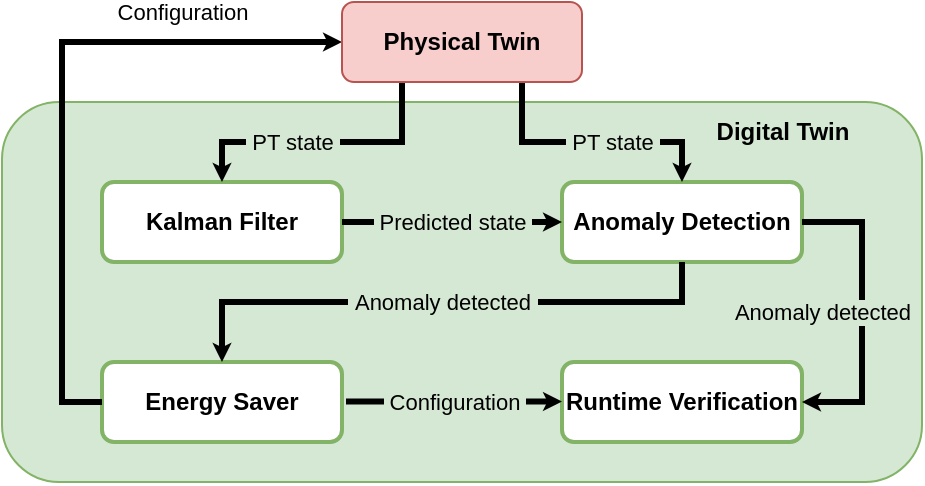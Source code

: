 <mxfile version="24.4.13" type="device">
  <diagram name="Page-1" id="cyqXonA-H3WBY1IQtrzq">
    <mxGraphModel dx="658" dy="824" grid="1" gridSize="10" guides="1" tooltips="1" connect="1" arrows="1" fold="1" page="1" pageScale="1" pageWidth="850" pageHeight="1100" math="0" shadow="0">
      <root>
        <mxCell id="0" />
        <mxCell id="1" parent="0" />
        <mxCell id="1tdCqNNiWmajQdCoqmMS-21" value="" style="rounded=1;whiteSpace=wrap;html=1;fillColor=#d5e8d4;strokeColor=#82b366;" parent="1" vertex="1">
          <mxGeometry x="430" y="80" width="460" height="190" as="geometry" />
        </mxCell>
        <mxCell id="1tdCqNNiWmajQdCoqmMS-10" value="Kalman Filter" style="rounded=1;whiteSpace=wrap;html=1;fillColor=default;strokeColor=#82B366;strokeWidth=2;fontStyle=1" parent="1" vertex="1">
          <mxGeometry x="480" y="120" width="120" height="40" as="geometry" />
        </mxCell>
        <mxCell id="1tdCqNNiWmajQdCoqmMS-13" value="" style="endArrow=none;startArrow=classic;html=1;rounded=0;exitX=0.5;exitY=0;exitDx=0;exitDy=0;strokeWidth=3;startSize=0;jumpSize=0;endSize=0;endFill=0;edgeStyle=orthogonalEdgeStyle;entryX=0.25;entryY=1;entryDx=0;entryDy=0;" parent="1" source="1tdCqNNiWmajQdCoqmMS-10" target="UPaqYMEv9Wp30rF-tyvl-1" edge="1">
          <mxGeometry width="50" height="50" relative="1" as="geometry">
            <mxPoint x="430" y="140" as="sourcePoint" />
            <mxPoint x="600" y="70" as="targetPoint" />
            <Array as="points">
              <mxPoint x="540" y="100" />
              <mxPoint x="630" y="100" />
            </Array>
          </mxGeometry>
        </mxCell>
        <mxCell id="1tdCqNNiWmajQdCoqmMS-25" value="&amp;nbsp;PT state&amp;nbsp;" style="edgeLabel;html=1;align=center;verticalAlign=middle;resizable=0;points=[];labelBackgroundColor=#D5E8D4;fontStyle=0" parent="1tdCqNNiWmajQdCoqmMS-13" vertex="1" connectable="0">
          <mxGeometry relative="1" as="geometry">
            <mxPoint x="-15" as="offset" />
          </mxGeometry>
        </mxCell>
        <mxCell id="1tdCqNNiWmajQdCoqmMS-18" value="Anomaly Detection" style="rounded=1;whiteSpace=wrap;html=1;fillColor=default;strokeColor=#82B366;strokeWidth=2;fontStyle=1" parent="1" vertex="1">
          <mxGeometry x="710" y="120" width="120" height="40" as="geometry" />
        </mxCell>
        <mxCell id="1tdCqNNiWmajQdCoqmMS-19" value="Energy Saver" style="rounded=1;whiteSpace=wrap;html=1;fillColor=default;strokeColor=#82B366;strokeWidth=2;fontStyle=1" parent="1" vertex="1">
          <mxGeometry x="480" y="210" width="120" height="40" as="geometry" />
        </mxCell>
        <mxCell id="1tdCqNNiWmajQdCoqmMS-20" value="Runtime Verification" style="rounded=1;whiteSpace=wrap;html=1;fillColor=default;strokeColor=#82B366;strokeWidth=2;fontStyle=1" parent="1" vertex="1">
          <mxGeometry x="710" y="210" width="120" height="40" as="geometry" />
        </mxCell>
        <mxCell id="1tdCqNNiWmajQdCoqmMS-23" value="" style="endArrow=none;startArrow=classic;html=1;rounded=0;strokeWidth=3;startSize=0;jumpSize=0;endSize=0;endFill=0;exitX=0;exitY=0.5;exitDx=0;exitDy=0;" parent="1" source="1tdCqNNiWmajQdCoqmMS-18" edge="1">
          <mxGeometry width="50" height="50" relative="1" as="geometry">
            <mxPoint x="690" y="140" as="sourcePoint" />
            <mxPoint x="600" y="140" as="targetPoint" />
          </mxGeometry>
        </mxCell>
        <mxCell id="1tdCqNNiWmajQdCoqmMS-29" value="&amp;nbsp;Predicted state&amp;nbsp;" style="edgeLabel;html=1;align=center;verticalAlign=middle;resizable=0;points=[];labelBackgroundColor=#D5E8D4;fontStyle=0" parent="1tdCqNNiWmajQdCoqmMS-23" vertex="1" connectable="0">
          <mxGeometry relative="1" as="geometry">
            <mxPoint as="offset" />
          </mxGeometry>
        </mxCell>
        <mxCell id="1tdCqNNiWmajQdCoqmMS-30" value="" style="endArrow=none;startArrow=classic;html=1;rounded=0;strokeWidth=3;startSize=0;jumpSize=0;endSize=0;endFill=0;entryX=1;entryY=0.5;entryDx=0;entryDy=0;edgeStyle=orthogonalEdgeStyle;exitX=1;exitY=0.5;exitDx=0;exitDy=0;" parent="1" source="1tdCqNNiWmajQdCoqmMS-20" target="1tdCqNNiWmajQdCoqmMS-18" edge="1">
          <mxGeometry width="50" height="50" relative="1" as="geometry">
            <mxPoint x="850" y="260" as="sourcePoint" />
            <mxPoint x="750" y="190" as="targetPoint" />
            <Array as="points">
              <mxPoint x="860" y="230" />
              <mxPoint x="860" y="140" />
            </Array>
          </mxGeometry>
        </mxCell>
        <mxCell id="1tdCqNNiWmajQdCoqmMS-31" value="Anomaly detected" style="edgeLabel;html=1;align=center;verticalAlign=middle;resizable=0;points=[];labelBackgroundColor=#D5E8D4;fontStyle=0" parent="1tdCqNNiWmajQdCoqmMS-30" vertex="1" connectable="0">
          <mxGeometry relative="1" as="geometry">
            <mxPoint x="-20" as="offset" />
          </mxGeometry>
        </mxCell>
        <mxCell id="1tdCqNNiWmajQdCoqmMS-33" value="" style="endArrow=none;startArrow=classic;html=1;rounded=0;strokeWidth=3;startSize=0;jumpSize=0;endSize=0;endFill=0;exitX=0.5;exitY=0;exitDx=0;exitDy=0;entryX=0.5;entryY=1;entryDx=0;entryDy=0;edgeStyle=orthogonalEdgeStyle;" parent="1" source="1tdCqNNiWmajQdCoqmMS-19" target="1tdCqNNiWmajQdCoqmMS-18" edge="1">
          <mxGeometry width="50" height="50" relative="1" as="geometry">
            <mxPoint x="720" y="150" as="sourcePoint" />
            <mxPoint x="610" y="150" as="targetPoint" />
            <Array as="points">
              <mxPoint x="540" y="180" />
              <mxPoint x="770" y="180" />
            </Array>
          </mxGeometry>
        </mxCell>
        <mxCell id="1tdCqNNiWmajQdCoqmMS-34" value="&amp;nbsp;Anomaly detected&amp;nbsp;" style="edgeLabel;html=1;align=center;verticalAlign=middle;resizable=0;points=[];labelBackgroundColor=#D5E8D4;fontStyle=0" parent="1tdCqNNiWmajQdCoqmMS-33" vertex="1" connectable="0">
          <mxGeometry relative="1" as="geometry">
            <mxPoint as="offset" />
          </mxGeometry>
        </mxCell>
        <mxCell id="1tdCqNNiWmajQdCoqmMS-35" value="" style="endArrow=none;startArrow=classic;html=1;rounded=0;entryX=0;entryY=0.5;entryDx=0;entryDy=0;exitX=0;exitY=0.5;exitDx=0;exitDy=0;strokeWidth=3;startSize=0;jumpSize=0;endSize=0;endFill=0;edgeStyle=orthogonalEdgeStyle;" parent="1" source="UPaqYMEv9Wp30rF-tyvl-1" target="1tdCqNNiWmajQdCoqmMS-19" edge="1">
          <mxGeometry width="50" height="50" relative="1" as="geometry">
            <mxPoint x="330" y="160" as="sourcePoint" />
            <mxPoint x="270" y="229.76" as="targetPoint" />
            <Array as="points">
              <mxPoint x="460" y="50" />
              <mxPoint x="460" y="230" />
            </Array>
          </mxGeometry>
        </mxCell>
        <mxCell id="1tdCqNNiWmajQdCoqmMS-36" value="&amp;nbsp;Configuration&amp;nbsp;" style="edgeLabel;html=1;align=center;verticalAlign=middle;resizable=0;points=[];labelBackgroundColor=#FFFFFF;fontStyle=0" parent="1tdCqNNiWmajQdCoqmMS-35" vertex="1" connectable="0">
          <mxGeometry relative="1" as="geometry">
            <mxPoint x="60" y="-45" as="offset" />
          </mxGeometry>
        </mxCell>
        <mxCell id="1tdCqNNiWmajQdCoqmMS-37" value="" style="endArrow=none;startArrow=classic;html=1;rounded=0;entryX=1;entryY=0.5;entryDx=0;entryDy=0;exitX=0;exitY=0.5;exitDx=0;exitDy=0;strokeWidth=3;startSize=0;jumpSize=0;endSize=0;endFill=0;" parent="1" edge="1">
          <mxGeometry width="50" height="50" relative="1" as="geometry">
            <mxPoint x="710" y="229.76" as="sourcePoint" />
            <mxPoint x="602" y="229.76" as="targetPoint" />
          </mxGeometry>
        </mxCell>
        <mxCell id="1tdCqNNiWmajQdCoqmMS-38" value="&amp;nbsp;Configuration&amp;nbsp;" style="edgeLabel;html=1;align=center;verticalAlign=middle;resizable=0;points=[];labelBackgroundColor=#D5E8D4;fontStyle=0" parent="1tdCqNNiWmajQdCoqmMS-37" vertex="1" connectable="0">
          <mxGeometry relative="1" as="geometry">
            <mxPoint as="offset" />
          </mxGeometry>
        </mxCell>
        <mxCell id="-BiePJ3X7sf8wVYFT2AV-2" value="" style="endArrow=none;startArrow=classic;html=1;rounded=0;strokeWidth=3;startSize=0;jumpSize=0;endSize=0;endFill=0;edgeStyle=orthogonalEdgeStyle;exitX=0.5;exitY=0;exitDx=0;exitDy=0;entryX=0.75;entryY=1;entryDx=0;entryDy=0;" parent="1" source="1tdCqNNiWmajQdCoqmMS-18" target="UPaqYMEv9Wp30rF-tyvl-1" edge="1">
          <mxGeometry width="50" height="50" relative="1" as="geometry">
            <mxPoint x="780" y="100" as="sourcePoint" />
            <mxPoint x="660" y="70" as="targetPoint" />
            <Array as="points">
              <mxPoint x="770" y="100" />
              <mxPoint x="690" y="100" />
            </Array>
          </mxGeometry>
        </mxCell>
        <mxCell id="-BiePJ3X7sf8wVYFT2AV-3" value="&amp;nbsp;PT state&amp;nbsp;" style="edgeLabel;html=1;align=center;verticalAlign=middle;resizable=0;points=[];labelBackgroundColor=#D5E8D4;fontStyle=0" parent="-BiePJ3X7sf8wVYFT2AV-2" vertex="1" connectable="0">
          <mxGeometry relative="1" as="geometry">
            <mxPoint x="10" as="offset" />
          </mxGeometry>
        </mxCell>
        <mxCell id="-BiePJ3X7sf8wVYFT2AV-9" value="Digital Twin" style="text;html=1;align=center;verticalAlign=middle;resizable=0;points=[];autosize=1;strokeColor=none;fillColor=none;fontStyle=1" parent="1" vertex="1">
          <mxGeometry x="780" y="80" width="80" height="30" as="geometry" />
        </mxCell>
        <mxCell id="UPaqYMEv9Wp30rF-tyvl-1" value="Physical Twin" style="rounded=1;whiteSpace=wrap;html=1;fillColor=#f8cecc;strokeColor=#b85450;fontStyle=1" vertex="1" parent="1">
          <mxGeometry x="600" y="30" width="120" height="40" as="geometry" />
        </mxCell>
      </root>
    </mxGraphModel>
  </diagram>
</mxfile>
